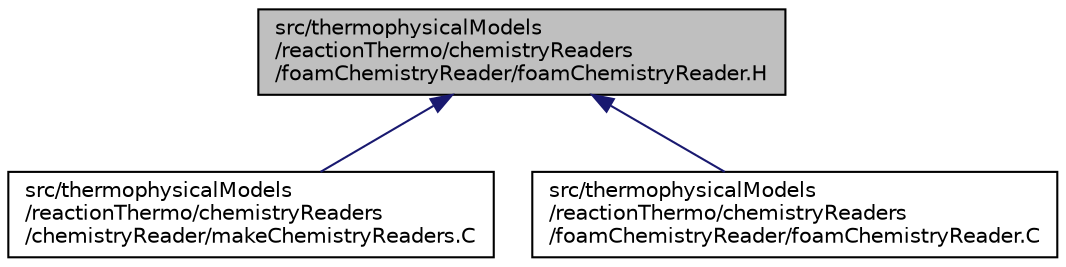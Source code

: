 digraph "src/thermophysicalModels/reactionThermo/chemistryReaders/foamChemistryReader/foamChemistryReader.H"
{
  bgcolor="transparent";
  edge [fontname="Helvetica",fontsize="10",labelfontname="Helvetica",labelfontsize="10"];
  node [fontname="Helvetica",fontsize="10",shape=record];
  Node1 [label="src/thermophysicalModels\l/reactionThermo/chemistryReaders\l/foamChemistryReader/foamChemistryReader.H",height=0.2,width=0.4,color="black", fillcolor="grey75", style="filled", fontcolor="black"];
  Node1 -> Node2 [dir="back",color="midnightblue",fontsize="10",style="solid",fontname="Helvetica"];
  Node2 [label="src/thermophysicalModels\l/reactionThermo/chemistryReaders\l/chemistryReader/makeChemistryReaders.C",height=0.2,width=0.4,color="black",URL="$a10367.html"];
  Node1 -> Node3 [dir="back",color="midnightblue",fontsize="10",style="solid",fontname="Helvetica"];
  Node3 [label="src/thermophysicalModels\l/reactionThermo/chemistryReaders\l/foamChemistryReader/foamChemistryReader.C",height=0.2,width=0.4,color="black",URL="$a10370.html"];
}
